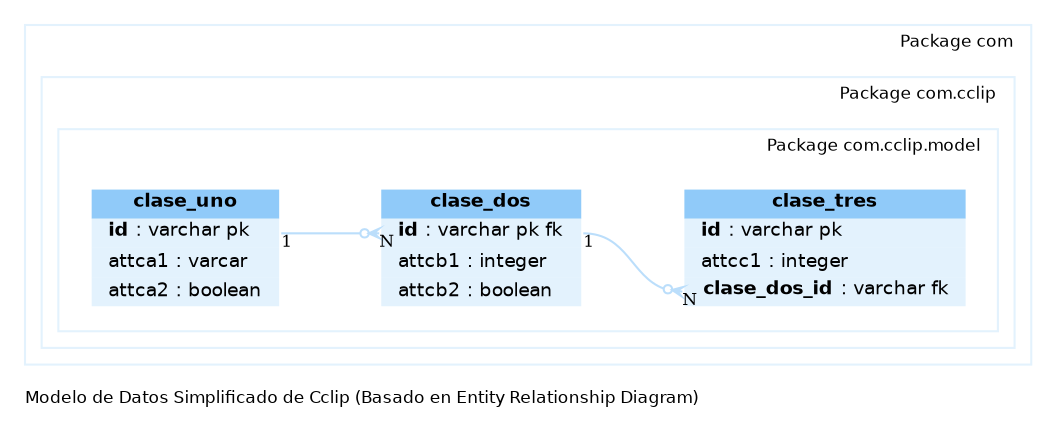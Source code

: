 digraph G {

	graph [
		label="Modelo de Datos Simplificado de Cclip (Basado en Entity Relationship Diagram)"
		rankdir="RL"
		bgcolor="#FFFFFF"
		labeljust="l"
		nodesep="0.18"
		ranksep="0.46"
		fontname="Helvetica"
		fontsize="8"
	];
	node [
		fontname="Helvetica"
		fontsize="9"
		shape="plaintext"
		
	];
	edge [
		arrowsize="0.5"
	];

	subgraph clustercom {
		color="#E3F2FD";
		label = "Package com";

		subgraph clustercom_cclip {
			color="#E3F2FD";
			label = "Package com.cclip";

			subgraph clustercom_cclip_model {
				color="#E3F2FD";
				label = "Package com.cclip.model";

				//com.cclip.model.ClaseUno
				clase_uno [
					label=<
						<TABLE BORDER="0" CELLBORDER="0" CELLSPACING="0" BGCOLOR="#ffffff">
				<TR><TD COLSPAN="3" BGCOLOR="#90CAF9" ALIGN="CENTER"><B>clase_uno</B></TD></TR>

				<TR><TD PORT="id" COLSPAN="3" BGCOLOR="#E3F2FD" ALIGN="LEFT"><B>  id</B> : varchar pk </TD></TR>

				<TR><TD PORT="attca1" COLSPAN="3" BGCOLOR="#E3F2FD" ALIGN="LEFT">  attca1 : varcar  </TD></TR>
				<TR><TD PORT="attca2" COLSPAN="3" BGCOLOR="#E3F2FD" ALIGN="LEFT">  attca2 : boolean  </TD></TR>
						</TABLE>>
						URL="com.cclip.model.ClaseUno.html"
						tooltip="com.cclip.model.ClaseUno"
				];

				//com.cclip.model.ClaseDos
				clase_dos [
					label=<
						<TABLE BORDER="0" CELLBORDER="0" CELLSPACING="0" BGCOLOR="#ffffff">
				<TR><TD COLSPAN="3" BGCOLOR="#90CAF9" ALIGN="CENTER"><B>clase_dos</B></TD></TR>

				<TR><TD PORT="id" COLSPAN="3" BGCOLOR="#E3F2FD" ALIGN="LEFT"><B>  id</B> : varchar pk fk  </TD></TR>

				<TR><TD PORT="attcb1" COLSPAN="3" BGCOLOR="#E3F2FD" ALIGN="LEFT">  attcb1 : integer  </TD></TR>
				<TR><TD PORT="attcb2" COLSPAN="3" BGCOLOR="#E3F2FD" ALIGN="LEFT">  attcb2 : boolean  </TD></TR>
						</TABLE>>
						URL="com.cclip.model.ClaseDos.html"
						tooltip="com.cclip.model.ClaseDos"
				];

				//com.cclip.model.ClaseDos extends com.cclip.model.ClaseUno
	"clase_dos":"id":w -> "clase_uno":"id":e [arrowhead=none, dir=back, arrowtail=crowodot, arrowhead=none, headlabel = "1", taillabel = "N", fontsize="8", color="#BBDEFB"];

				//com.cclip.model.ClaseTres
				clase_tres [
					label=<
						<TABLE BORDER="0" CELLBORDER="0" CELLSPACING="0" BGCOLOR="#ffffff">
				<TR><TD COLSPAN="3" BGCOLOR="#90CAF9" ALIGN="CENTER"><B>clase_tres</B></TD></TR>

				<TR><TD PORT="id" COLSPAN="3" BGCOLOR="#E3F2FD" ALIGN="LEFT"><B>  id</B> : varchar pk </TD></TR>

				<TR><TD PORT="attcc1" COLSPAN="3" BGCOLOR="#E3F2FD" ALIGN="LEFT">  attcc1 : integer  </TD></TR>
				<TR><TD PORT="clase_dos_id" COLSPAN="3" BGCOLOR="#E3F2FD" ALIGN="LEFT">  <B>clase_dos_id</B> : varchar fk  </TD></TR>
						</TABLE>>
						URL="com.cclip.model.ClaseTres.html"
						tooltip="com.cclip.model.ClaseTres"
				];

			}

		}

	}
	"clase_tres":"clase_dos_id":w -> "clase_dos":"id":e [arrowhead=none, dir=back, arrowtail=crowodot, arrowhead=none, headlabel = "1", taillabel = "N", fontsize="8", color="#BBDEFB"];
}

